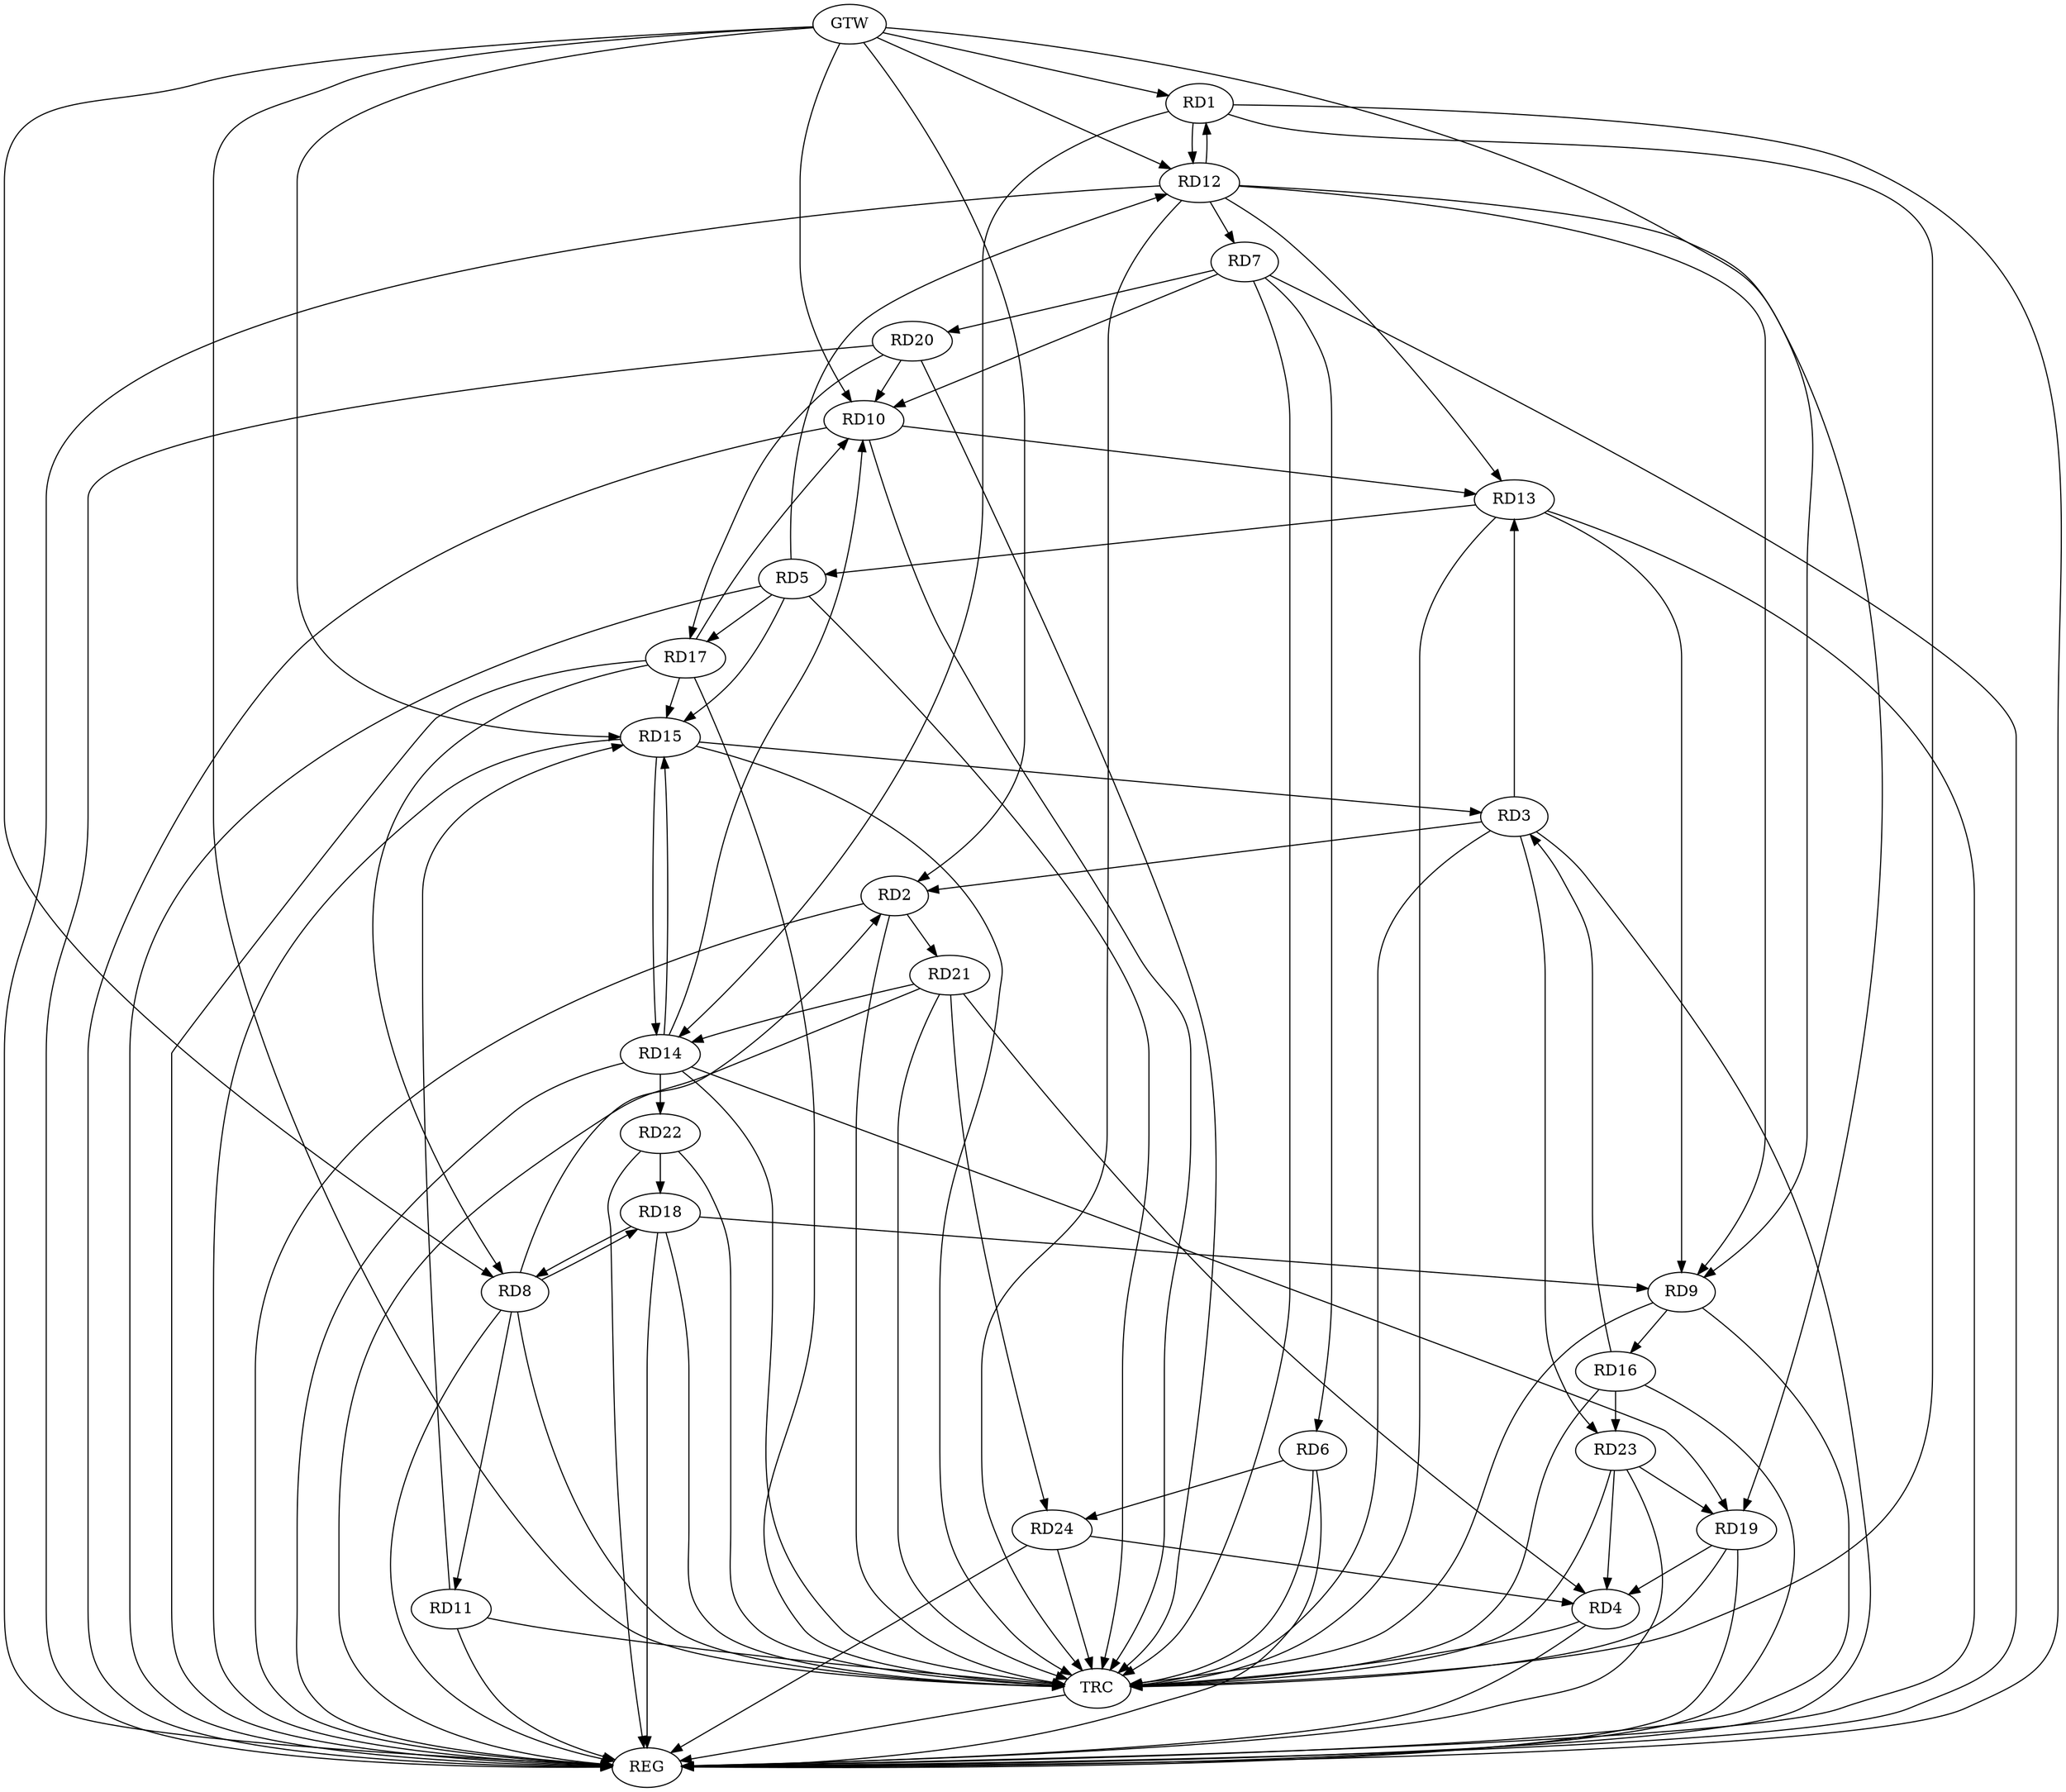 strict digraph G {
  RD1 [ label="RD1" ];
  RD2 [ label="RD2" ];
  RD3 [ label="RD3" ];
  RD4 [ label="RD4" ];
  RD5 [ label="RD5" ];
  RD6 [ label="RD6" ];
  RD7 [ label="RD7" ];
  RD8 [ label="RD8" ];
  RD9 [ label="RD9" ];
  RD10 [ label="RD10" ];
  RD11 [ label="RD11" ];
  RD12 [ label="RD12" ];
  RD13 [ label="RD13" ];
  RD14 [ label="RD14" ];
  RD15 [ label="RD15" ];
  RD16 [ label="RD16" ];
  RD17 [ label="RD17" ];
  RD18 [ label="RD18" ];
  RD19 [ label="RD19" ];
  RD20 [ label="RD20" ];
  RD21 [ label="RD21" ];
  RD22 [ label="RD22" ];
  RD23 [ label="RD23" ];
  RD24 [ label="RD24" ];
  GTW [ label="GTW" ];
  REG [ label="REG" ];
  TRC [ label="TRC" ];
  RD1 -> RD12;
  RD12 -> RD1;
  RD1 -> RD14;
  RD3 -> RD2;
  RD8 -> RD2;
  RD2 -> RD21;
  RD3 -> RD13;
  RD15 -> RD3;
  RD16 -> RD3;
  RD3 -> RD23;
  RD19 -> RD4;
  RD21 -> RD4;
  RD23 -> RD4;
  RD24 -> RD4;
  RD5 -> RD12;
  RD13 -> RD5;
  RD5 -> RD15;
  RD5 -> RD17;
  RD7 -> RD6;
  RD6 -> RD24;
  RD7 -> RD10;
  RD12 -> RD7;
  RD7 -> RD20;
  RD8 -> RD11;
  RD17 -> RD8;
  RD8 -> RD18;
  RD18 -> RD8;
  RD12 -> RD9;
  RD13 -> RD9;
  RD9 -> RD16;
  RD18 -> RD9;
  RD10 -> RD13;
  RD14 -> RD10;
  RD17 -> RD10;
  RD20 -> RD10;
  RD11 -> RD15;
  RD12 -> RD13;
  RD12 -> RD19;
  RD14 -> RD15;
  RD15 -> RD14;
  RD14 -> RD19;
  RD21 -> RD14;
  RD14 -> RD22;
  RD17 -> RD15;
  RD16 -> RD23;
  RD20 -> RD17;
  RD22 -> RD18;
  RD23 -> RD19;
  RD21 -> RD24;
  GTW -> RD9;
  GTW -> RD10;
  GTW -> RD8;
  GTW -> RD2;
  GTW -> RD15;
  GTW -> RD1;
  GTW -> RD12;
  RD1 -> REG;
  RD2 -> REG;
  RD3 -> REG;
  RD4 -> REG;
  RD5 -> REG;
  RD6 -> REG;
  RD7 -> REG;
  RD8 -> REG;
  RD9 -> REG;
  RD10 -> REG;
  RD11 -> REG;
  RD12 -> REG;
  RD13 -> REG;
  RD14 -> REG;
  RD15 -> REG;
  RD16 -> REG;
  RD17 -> REG;
  RD18 -> REG;
  RD19 -> REG;
  RD20 -> REG;
  RD21 -> REG;
  RD22 -> REG;
  RD23 -> REG;
  RD24 -> REG;
  RD1 -> TRC;
  RD2 -> TRC;
  RD3 -> TRC;
  RD4 -> TRC;
  RD5 -> TRC;
  RD6 -> TRC;
  RD7 -> TRC;
  RD8 -> TRC;
  RD9 -> TRC;
  RD10 -> TRC;
  RD11 -> TRC;
  RD12 -> TRC;
  RD13 -> TRC;
  RD14 -> TRC;
  RD15 -> TRC;
  RD16 -> TRC;
  RD17 -> TRC;
  RD18 -> TRC;
  RD19 -> TRC;
  RD20 -> TRC;
  RD21 -> TRC;
  RD22 -> TRC;
  RD23 -> TRC;
  RD24 -> TRC;
  GTW -> TRC;
  TRC -> REG;
}
